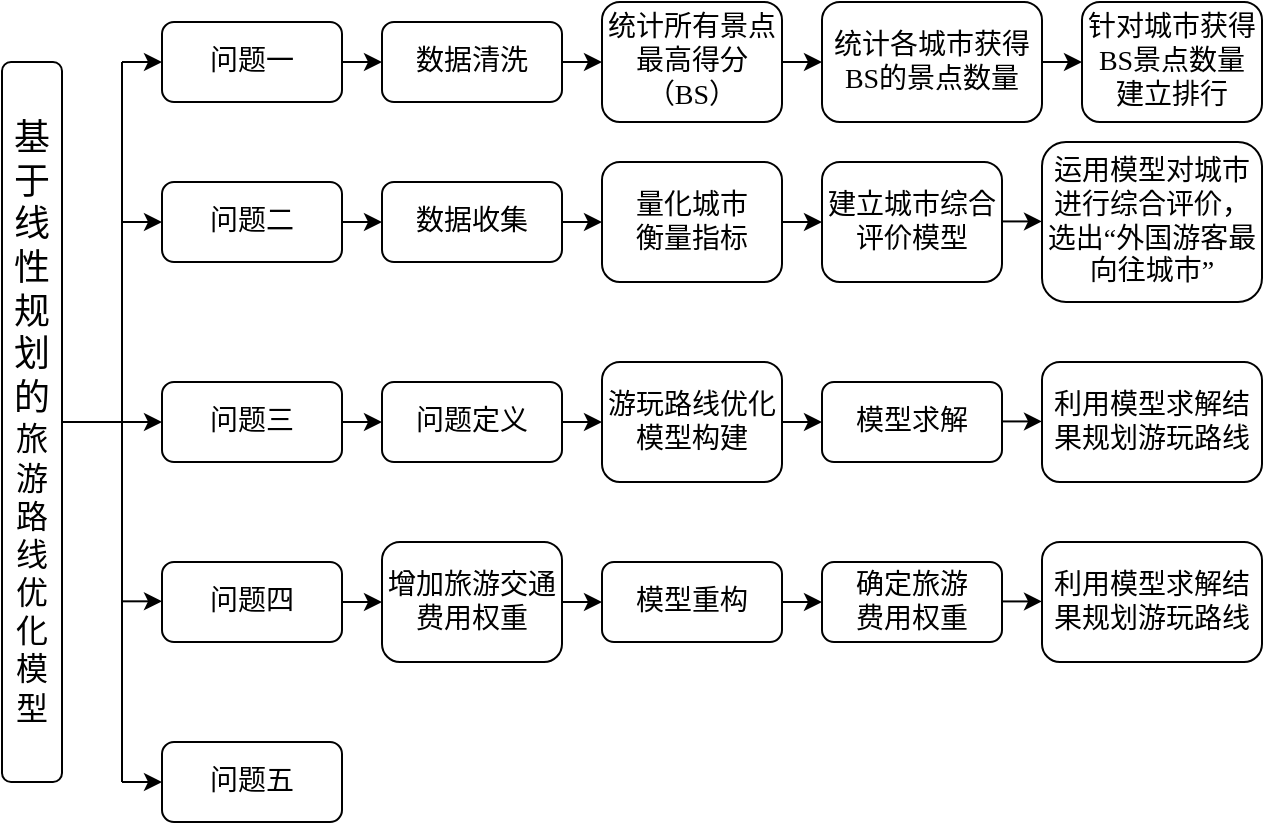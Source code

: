 <mxfile version="24.7.6">
  <diagram name="第 1 页" id="e_22g5U1S9ivuY9E5TBe">
    <mxGraphModel dx="607" dy="327" grid="1" gridSize="10" guides="1" tooltips="1" connect="1" arrows="1" fold="1" page="1" pageScale="1" pageWidth="827" pageHeight="1169" math="0" shadow="0">
      <root>
        <mxCell id="0" />
        <mxCell id="1" parent="0" />
        <mxCell id="0eE-w3rLTAOFp0B8efv9-1" value="&lt;font style=&quot;font-size: 18px;&quot;&gt;基于线性规划的&lt;/font&gt;&lt;span style=&quot;font-size: medium; background-color: initial;&quot;&gt;旅游路线优化模型&lt;/span&gt;" style="rounded=1;whiteSpace=wrap;html=1;" parent="1" vertex="1">
          <mxGeometry x="40" y="160" width="30" height="360" as="geometry" />
        </mxCell>
        <mxCell id="0eE-w3rLTAOFp0B8efv9-7" value="" style="endArrow=none;html=1;rounded=0;" parent="1" edge="1">
          <mxGeometry width="50" height="50" relative="1" as="geometry">
            <mxPoint x="100" y="520" as="sourcePoint" />
            <mxPoint x="100" y="160" as="targetPoint" />
          </mxGeometry>
        </mxCell>
        <mxCell id="0eE-w3rLTAOFp0B8efv9-8" value="" style="endArrow=none;html=1;rounded=0;exitX=1;exitY=0.5;exitDx=0;exitDy=0;" parent="1" source="0eE-w3rLTAOFp0B8efv9-1" edge="1">
          <mxGeometry width="50" height="50" relative="1" as="geometry">
            <mxPoint x="330" y="350" as="sourcePoint" />
            <mxPoint x="100" y="340" as="targetPoint" />
          </mxGeometry>
        </mxCell>
        <mxCell id="0eE-w3rLTAOFp0B8efv9-10" value="" style="endArrow=classic;html=1;rounded=0;" parent="1" edge="1">
          <mxGeometry width="50" height="50" relative="1" as="geometry">
            <mxPoint x="100" y="520" as="sourcePoint" />
            <mxPoint x="120" y="520" as="targetPoint" />
          </mxGeometry>
        </mxCell>
        <mxCell id="0eE-w3rLTAOFp0B8efv9-11" value="" style="endArrow=classic;html=1;rounded=0;" parent="1" edge="1">
          <mxGeometry width="50" height="50" relative="1" as="geometry">
            <mxPoint x="100" y="160" as="sourcePoint" />
            <mxPoint x="120" y="160" as="targetPoint" />
          </mxGeometry>
        </mxCell>
        <mxCell id="0eE-w3rLTAOFp0B8efv9-12" value="" style="endArrow=classic;html=1;rounded=0;" parent="1" edge="1">
          <mxGeometry width="50" height="50" relative="1" as="geometry">
            <mxPoint x="100" y="340" as="sourcePoint" />
            <mxPoint x="120" y="340" as="targetPoint" />
          </mxGeometry>
        </mxCell>
        <mxCell id="0eE-w3rLTAOFp0B8efv9-13" value="" style="endArrow=classic;html=1;rounded=0;" parent="1" edge="1">
          <mxGeometry width="50" height="50" relative="1" as="geometry">
            <mxPoint x="100" y="240" as="sourcePoint" />
            <mxPoint x="120" y="240" as="targetPoint" />
          </mxGeometry>
        </mxCell>
        <mxCell id="0eE-w3rLTAOFp0B8efv9-14" value="" style="endArrow=classic;html=1;rounded=0;" parent="1" edge="1">
          <mxGeometry width="50" height="50" relative="1" as="geometry">
            <mxPoint x="100" y="429.66" as="sourcePoint" />
            <mxPoint x="120" y="429.66" as="targetPoint" />
          </mxGeometry>
        </mxCell>
        <mxCell id="3mXHR_yEGwMdCNcCOuMn-1" value="&lt;font style=&quot;font-size: 14px;&quot; face=&quot;宋体&quot;&gt;问题一&lt;/font&gt;" style="rounded=1;whiteSpace=wrap;html=1;" parent="1" vertex="1">
          <mxGeometry x="120" y="140" width="90" height="40" as="geometry" />
        </mxCell>
        <mxCell id="3mXHR_yEGwMdCNcCOuMn-4" value="&lt;font style=&quot;font-size: 14px;&quot; face=&quot;宋体&quot;&gt;问题二&lt;/font&gt;" style="rounded=1;whiteSpace=wrap;html=1;" parent="1" vertex="1">
          <mxGeometry x="120" y="220" width="90" height="40" as="geometry" />
        </mxCell>
        <mxCell id="3mXHR_yEGwMdCNcCOuMn-5" value="&lt;font style=&quot;font-size: 14px;&quot; face=&quot;宋体&quot;&gt;问题三&lt;/font&gt;" style="rounded=1;whiteSpace=wrap;html=1;" parent="1" vertex="1">
          <mxGeometry x="120" y="320" width="90" height="40" as="geometry" />
        </mxCell>
        <mxCell id="3mXHR_yEGwMdCNcCOuMn-6" value="&lt;font style=&quot;font-size: 14px;&quot; face=&quot;宋体&quot;&gt;问题四&lt;/font&gt;" style="rounded=1;whiteSpace=wrap;html=1;" parent="1" vertex="1">
          <mxGeometry x="120" y="410" width="90" height="40" as="geometry" />
        </mxCell>
        <mxCell id="3mXHR_yEGwMdCNcCOuMn-7" value="&lt;font style=&quot;font-size: 14px;&quot; face=&quot;宋体&quot;&gt;问题五&lt;/font&gt;" style="rounded=1;whiteSpace=wrap;html=1;" parent="1" vertex="1">
          <mxGeometry x="120" y="500" width="90" height="40" as="geometry" />
        </mxCell>
        <mxCell id="3mXHR_yEGwMdCNcCOuMn-8" value="" style="endArrow=classic;html=1;rounded=0;" parent="1" edge="1">
          <mxGeometry width="50" height="50" relative="1" as="geometry">
            <mxPoint x="210" y="160" as="sourcePoint" />
            <mxPoint x="230" y="160" as="targetPoint" />
          </mxGeometry>
        </mxCell>
        <mxCell id="3mXHR_yEGwMdCNcCOuMn-9" value="&lt;font style=&quot;font-size: 14px;&quot; face=&quot;宋体&quot;&gt;数据清洗&lt;/font&gt;" style="rounded=1;whiteSpace=wrap;html=1;" parent="1" vertex="1">
          <mxGeometry x="230" y="140" width="90" height="40" as="geometry" />
        </mxCell>
        <mxCell id="3mXHR_yEGwMdCNcCOuMn-10" value="" style="endArrow=classic;html=1;rounded=0;" parent="1" edge="1">
          <mxGeometry width="50" height="50" relative="1" as="geometry">
            <mxPoint x="320" y="160" as="sourcePoint" />
            <mxPoint x="340" y="160" as="targetPoint" />
          </mxGeometry>
        </mxCell>
        <mxCell id="3mXHR_yEGwMdCNcCOuMn-11" value="&lt;font face=&quot;宋体&quot;&gt;&lt;span style=&quot;font-size: 14px;&quot;&gt;统计所有景点最高&lt;/span&gt;&lt;/font&gt;&lt;span style=&quot;font-size: 14px; font-family: 宋体; background-color: initial;&quot;&gt;得分（BS）&lt;/span&gt;" style="rounded=1;whiteSpace=wrap;html=1;" parent="1" vertex="1">
          <mxGeometry x="340" y="130" width="90" height="60" as="geometry" />
        </mxCell>
        <mxCell id="3mXHR_yEGwMdCNcCOuMn-12" value="" style="endArrow=classic;html=1;rounded=0;" parent="1" edge="1">
          <mxGeometry width="50" height="50" relative="1" as="geometry">
            <mxPoint x="430" y="160" as="sourcePoint" />
            <mxPoint x="450" y="160" as="targetPoint" />
          </mxGeometry>
        </mxCell>
        <mxCell id="3mXHR_yEGwMdCNcCOuMn-13" value="&lt;font face=&quot;宋体&quot;&gt;&lt;span style=&quot;font-size: 14px;&quot;&gt;统计各城市获得&lt;/span&gt;&lt;/font&gt;&lt;span style=&quot;font-size: 14px; font-family: 宋体; background-color: initial;&quot;&gt;BS的景点数量&lt;/span&gt;" style="rounded=1;whiteSpace=wrap;html=1;" parent="1" vertex="1">
          <mxGeometry x="450" y="130" width="110" height="60" as="geometry" />
        </mxCell>
        <mxCell id="3mXHR_yEGwMdCNcCOuMn-14" value="" style="endArrow=classic;html=1;rounded=0;" parent="1" edge="1">
          <mxGeometry width="50" height="50" relative="1" as="geometry">
            <mxPoint x="560" y="160" as="sourcePoint" />
            <mxPoint x="580" y="160" as="targetPoint" />
          </mxGeometry>
        </mxCell>
        <mxCell id="3mXHR_yEGwMdCNcCOuMn-15" value="&lt;font face=&quot;宋体&quot;&gt;&lt;span style=&quot;font-size: 14px;&quot;&gt;针对城市获得BS景点数量&lt;/span&gt;&lt;/font&gt;&lt;div&gt;&lt;font face=&quot;宋体&quot;&gt;&lt;span style=&quot;font-size: 14px;&quot;&gt;建立排行&lt;/span&gt;&lt;/font&gt;&lt;/div&gt;" style="rounded=1;whiteSpace=wrap;html=1;" parent="1" vertex="1">
          <mxGeometry x="580" y="130" width="90" height="60" as="geometry" />
        </mxCell>
        <mxCell id="3mXHR_yEGwMdCNcCOuMn-16" value="" style="endArrow=classic;html=1;rounded=0;" parent="1" edge="1">
          <mxGeometry width="50" height="50" relative="1" as="geometry">
            <mxPoint x="210" y="240" as="sourcePoint" />
            <mxPoint x="230" y="240" as="targetPoint" />
          </mxGeometry>
        </mxCell>
        <mxCell id="3mXHR_yEGwMdCNcCOuMn-17" value="&lt;font style=&quot;font-size: 14px;&quot; face=&quot;宋体&quot;&gt;数据收集&lt;/font&gt;" style="rounded=1;whiteSpace=wrap;html=1;" parent="1" vertex="1">
          <mxGeometry x="230" y="220" width="90" height="40" as="geometry" />
        </mxCell>
        <mxCell id="3mXHR_yEGwMdCNcCOuMn-18" value="" style="endArrow=classic;html=1;rounded=0;" parent="1" edge="1">
          <mxGeometry width="50" height="50" relative="1" as="geometry">
            <mxPoint x="320" y="240" as="sourcePoint" />
            <mxPoint x="340" y="240" as="targetPoint" />
          </mxGeometry>
        </mxCell>
        <mxCell id="3mXHR_yEGwMdCNcCOuMn-19" value="&lt;font face=&quot;宋体&quot;&gt;&lt;span style=&quot;font-size: 14px;&quot;&gt;量化城市&lt;/span&gt;&lt;/font&gt;&lt;div&gt;&lt;font face=&quot;宋体&quot;&gt;&lt;span style=&quot;font-size: 14px;&quot;&gt;衡量指标&lt;/span&gt;&lt;/font&gt;&lt;/div&gt;" style="rounded=1;whiteSpace=wrap;html=1;" parent="1" vertex="1">
          <mxGeometry x="340" y="210" width="90" height="60" as="geometry" />
        </mxCell>
        <mxCell id="3mXHR_yEGwMdCNcCOuMn-20" value="" style="endArrow=classic;html=1;rounded=0;" parent="1" edge="1">
          <mxGeometry width="50" height="50" relative="1" as="geometry">
            <mxPoint x="430" y="240" as="sourcePoint" />
            <mxPoint x="450" y="240" as="targetPoint" />
          </mxGeometry>
        </mxCell>
        <mxCell id="3mXHR_yEGwMdCNcCOuMn-21" value="&lt;font face=&quot;宋体&quot;&gt;&lt;span style=&quot;font-size: 14px;&quot;&gt;建立城市综合&lt;/span&gt;&lt;/font&gt;&lt;div&gt;&lt;font face=&quot;宋体&quot;&gt;&lt;span style=&quot;font-size: 14px;&quot;&gt;评价模型&lt;/span&gt;&lt;/font&gt;&lt;/div&gt;" style="rounded=1;whiteSpace=wrap;html=1;" parent="1" vertex="1">
          <mxGeometry x="450" y="210" width="90" height="60" as="geometry" />
        </mxCell>
        <mxCell id="3mXHR_yEGwMdCNcCOuMn-22" value="" style="endArrow=classic;html=1;rounded=0;" parent="1" edge="1">
          <mxGeometry width="50" height="50" relative="1" as="geometry">
            <mxPoint x="540" y="239.71" as="sourcePoint" />
            <mxPoint x="560" y="239.71" as="targetPoint" />
          </mxGeometry>
        </mxCell>
        <mxCell id="3mXHR_yEGwMdCNcCOuMn-23" value="&lt;font face=&quot;宋体&quot;&gt;&lt;span style=&quot;font-size: 14px;&quot;&gt;运用模型对城市进行综合评价，选出“外国游客最向往城市”&lt;/span&gt;&lt;/font&gt;" style="rounded=1;whiteSpace=wrap;html=1;" parent="1" vertex="1">
          <mxGeometry x="560" y="200" width="110" height="80" as="geometry" />
        </mxCell>
        <mxCell id="-2yQKe1pkINeL-S96GQM-1" value="" style="endArrow=classic;html=1;rounded=0;" parent="1" edge="1">
          <mxGeometry width="50" height="50" relative="1" as="geometry">
            <mxPoint x="210" y="340" as="sourcePoint" />
            <mxPoint x="230" y="340" as="targetPoint" />
          </mxGeometry>
        </mxCell>
        <mxCell id="-2yQKe1pkINeL-S96GQM-2" value="&lt;font style=&quot;font-size: 14px;&quot; face=&quot;宋体&quot;&gt;问题定义&lt;/font&gt;" style="rounded=1;whiteSpace=wrap;html=1;" parent="1" vertex="1">
          <mxGeometry x="230" y="320" width="90" height="40" as="geometry" />
        </mxCell>
        <mxCell id="-2yQKe1pkINeL-S96GQM-3" value="" style="endArrow=classic;html=1;rounded=0;" parent="1" edge="1">
          <mxGeometry width="50" height="50" relative="1" as="geometry">
            <mxPoint x="320" y="340" as="sourcePoint" />
            <mxPoint x="340" y="340" as="targetPoint" />
          </mxGeometry>
        </mxCell>
        <mxCell id="-2yQKe1pkINeL-S96GQM-4" value="&lt;font face=&quot;宋体&quot;&gt;&lt;span style=&quot;font-size: 14px;&quot;&gt;游玩路线优化模型构建&lt;/span&gt;&lt;/font&gt;" style="rounded=1;whiteSpace=wrap;html=1;" parent="1" vertex="1">
          <mxGeometry x="340" y="310" width="90" height="60" as="geometry" />
        </mxCell>
        <mxCell id="-2yQKe1pkINeL-S96GQM-5" value="" style="endArrow=classic;html=1;rounded=0;" parent="1" edge="1">
          <mxGeometry width="50" height="50" relative="1" as="geometry">
            <mxPoint x="430" y="340" as="sourcePoint" />
            <mxPoint x="450" y="340" as="targetPoint" />
          </mxGeometry>
        </mxCell>
        <mxCell id="-2yQKe1pkINeL-S96GQM-6" value="&lt;font face=&quot;宋体&quot;&gt;&lt;span style=&quot;font-size: 14px;&quot;&gt;模型求解&lt;/span&gt;&lt;/font&gt;" style="rounded=1;whiteSpace=wrap;html=1;" parent="1" vertex="1">
          <mxGeometry x="450" y="320" width="90" height="40" as="geometry" />
        </mxCell>
        <mxCell id="-2yQKe1pkINeL-S96GQM-8" value="" style="endArrow=classic;html=1;rounded=0;" parent="1" edge="1">
          <mxGeometry width="50" height="50" relative="1" as="geometry">
            <mxPoint x="540" y="339.71" as="sourcePoint" />
            <mxPoint x="560" y="339.71" as="targetPoint" />
          </mxGeometry>
        </mxCell>
        <mxCell id="-2yQKe1pkINeL-S96GQM-9" value="&lt;font face=&quot;宋体&quot;&gt;&lt;span style=&quot;font-size: 14px;&quot;&gt;利用模型求解结果规划游玩路线&lt;/span&gt;&lt;/font&gt;" style="rounded=1;whiteSpace=wrap;html=1;" parent="1" vertex="1">
          <mxGeometry x="560" y="310" width="110" height="60" as="geometry" />
        </mxCell>
        <mxCell id="lNYdRAfSU6B4RpricAU8-1" value="" style="endArrow=classic;html=1;rounded=0;" edge="1" parent="1">
          <mxGeometry width="50" height="50" relative="1" as="geometry">
            <mxPoint x="210" y="430" as="sourcePoint" />
            <mxPoint x="230" y="430" as="targetPoint" />
          </mxGeometry>
        </mxCell>
        <mxCell id="lNYdRAfSU6B4RpricAU8-2" value="&lt;font style=&quot;font-size: 14px;&quot; face=&quot;宋体&quot;&gt;增加旅游交通费用&lt;/font&gt;&lt;span style=&quot;font-size: 14px; font-family: 宋体; background-color: initial;&quot;&gt;权重&lt;/span&gt;" style="rounded=1;whiteSpace=wrap;html=1;" vertex="1" parent="1">
          <mxGeometry x="230" y="400" width="90" height="60" as="geometry" />
        </mxCell>
        <mxCell id="lNYdRAfSU6B4RpricAU8-3" value="" style="endArrow=classic;html=1;rounded=0;" edge="1" parent="1">
          <mxGeometry width="50" height="50" relative="1" as="geometry">
            <mxPoint x="320" y="430" as="sourcePoint" />
            <mxPoint x="340" y="430" as="targetPoint" />
          </mxGeometry>
        </mxCell>
        <mxCell id="lNYdRAfSU6B4RpricAU8-4" value="&lt;font face=&quot;宋体&quot;&gt;&lt;span style=&quot;font-size: 14px;&quot;&gt;模型重构&lt;/span&gt;&lt;/font&gt;" style="rounded=1;whiteSpace=wrap;html=1;" vertex="1" parent="1">
          <mxGeometry x="340" y="410" width="90" height="40" as="geometry" />
        </mxCell>
        <mxCell id="lNYdRAfSU6B4RpricAU8-5" value="" style="endArrow=classic;html=1;rounded=0;" edge="1" parent="1">
          <mxGeometry width="50" height="50" relative="1" as="geometry">
            <mxPoint x="430" y="430" as="sourcePoint" />
            <mxPoint x="450" y="430" as="targetPoint" />
          </mxGeometry>
        </mxCell>
        <mxCell id="lNYdRAfSU6B4RpricAU8-6" value="&lt;font face=&quot;宋体&quot;&gt;&lt;span style=&quot;font-size: 14px;&quot;&gt;确定旅游&lt;/span&gt;&lt;/font&gt;&lt;div&gt;&lt;font face=&quot;宋体&quot;&gt;&lt;span style=&quot;font-size: 14px;&quot;&gt;费用权重&lt;/span&gt;&lt;/font&gt;&lt;/div&gt;" style="rounded=1;whiteSpace=wrap;html=1;" vertex="1" parent="1">
          <mxGeometry x="450" y="410" width="90" height="40" as="geometry" />
        </mxCell>
        <mxCell id="lNYdRAfSU6B4RpricAU8-7" value="" style="endArrow=classic;html=1;rounded=0;" edge="1" parent="1">
          <mxGeometry width="50" height="50" relative="1" as="geometry">
            <mxPoint x="540" y="429.71" as="sourcePoint" />
            <mxPoint x="560" y="429.71" as="targetPoint" />
          </mxGeometry>
        </mxCell>
        <mxCell id="lNYdRAfSU6B4RpricAU8-8" value="&lt;font face=&quot;宋体&quot;&gt;&lt;span style=&quot;font-size: 14px;&quot;&gt;利用模型求解结果规划游玩路线&lt;/span&gt;&lt;/font&gt;" style="rounded=1;whiteSpace=wrap;html=1;" vertex="1" parent="1">
          <mxGeometry x="560" y="400" width="110" height="60" as="geometry" />
        </mxCell>
      </root>
    </mxGraphModel>
  </diagram>
</mxfile>
